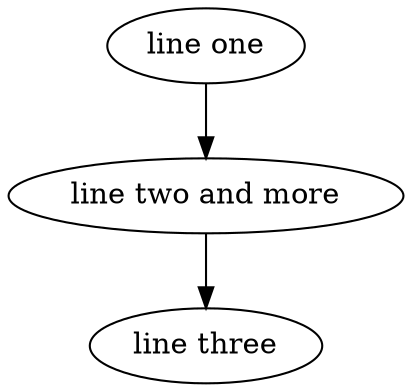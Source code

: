 digraph dum {
a1 [label="line one"]
a2[label="line two and more"]
a3[label="line three"]

a1->a2->a3
}
